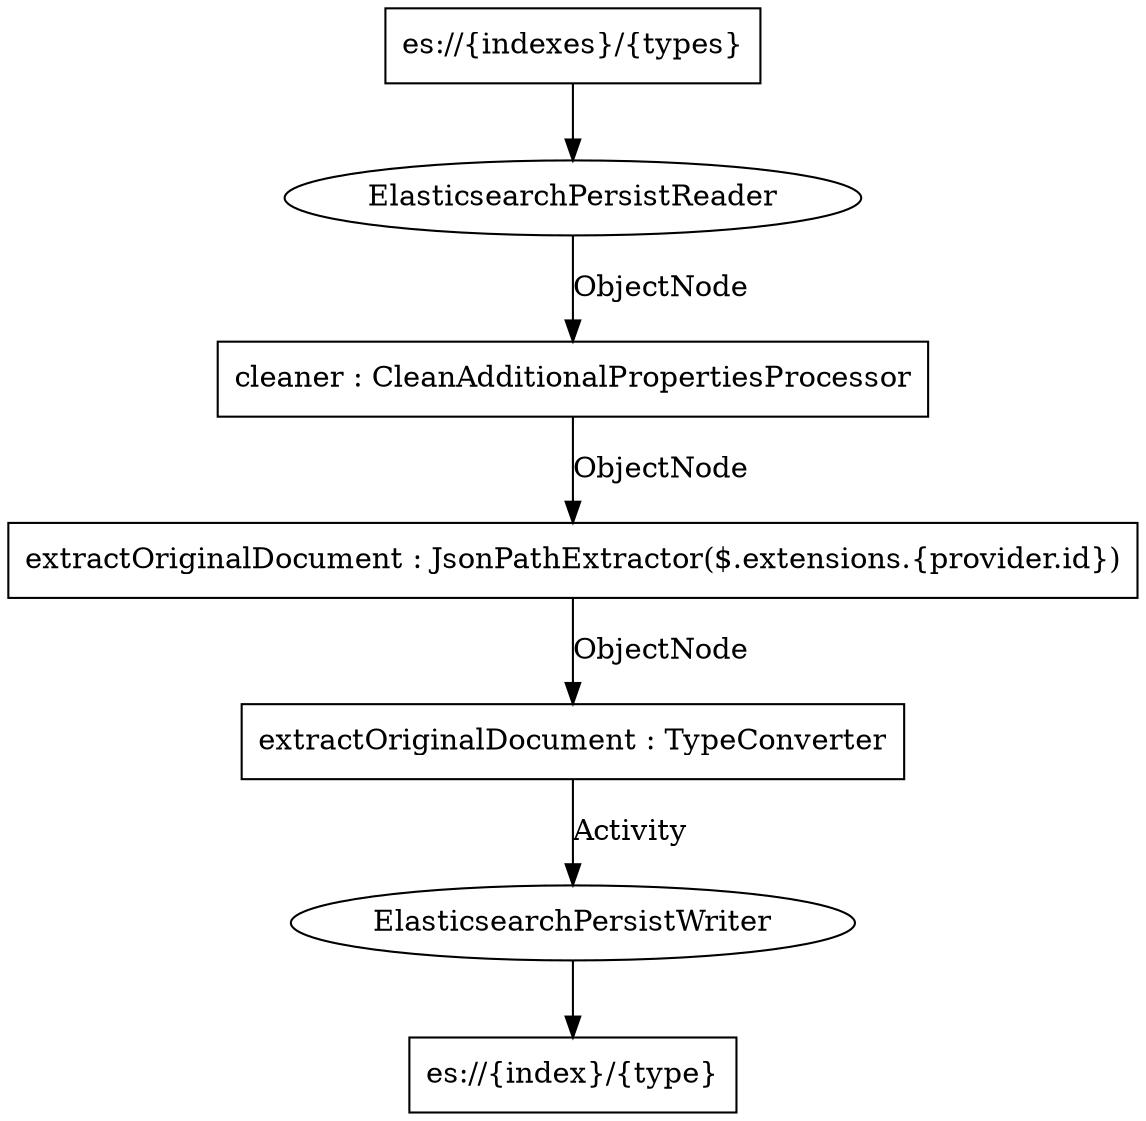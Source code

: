 digraph g {

  //providers
  ElasticsearchPersistReader [label="ElasticsearchPersistReader",shape=ellipse,URL="https://github.com/apache/incubator-streams/blob/master/streams-contrib/streams-provider-elasticsearch/src/main/java/org/apache/streams/elasticsearch/ElasticsearchPersistReader.java"];

  //processors
  cleaner [label="cleaner : CleanAdditionalPropertiesProcessor",shape=box,URL="https://github.com/apache/incubator-streams/blob/master/streams-contrib/streams-processor-jackson/src/main/java/org/apache/streams/jackson/CleanAdditionalPropertiesProcessor.java"];
  extractOriginalDocument [label="extractOriginalDocument : JsonPathExtractor($.extensions.{provider.id})",shape=box,URL="https://github.com/apache/incubator-streams/blob/master/streams-contrib/streams-processor-jsonpath/src/main/java/org/apache/streams/jsonpath/JsonPathExtractor.java"];
  reserialize [label="extractOriginalDocument : TypeConverter",shape=box,URL="https://github.com/apache/incubator-streams/blob/master/streams-contrib/streams-processor-jackson/src/main/java/org/apache/streams/jackson/TypeConverter.java"];

  //persisters
  ElasticsearchPersistWriter [label="ElasticsearchPersistWriter",shape=ellipse,URL="https://github.com/apache/incubator-streams/blob/master/streams-contrib/streams-persist-elasticsearch/src/main/java/org/apache/streams/elasticsearch/ElasticsearchPersistWriter.java"];

  //data
  source [label="es://{indexes}/{types}",shape=box];
  destination [label="es://{index}/{type}",shape=box];

  //stream
  source -> ElasticsearchPersistReader
  ElasticsearchPersistReader -> cleaner [label="ObjectNode"]
  cleaner -> extractOriginalDocument [label="ObjectNode"]
  extractOriginalDocument -> reserialize [label="ObjectNode"];
  reserialize -> ElasticsearchPersistWriter [label="Activity",URL="https://github.com/apache/incubator-streams/blob/master/streams-pojo/src/main/jsonschema/org/apache/streams/pojo/json/activity.json"];
  ElasticsearchPersistWriter -> destination
}